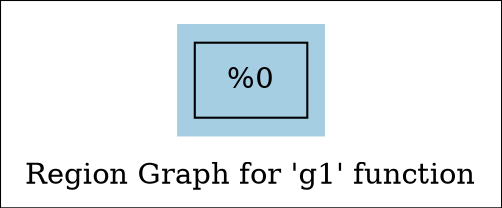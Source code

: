 digraph "Region Graph for 'g1' function" {
	label="Region Graph for 'g1' function";

	Node0x92db70 [shape=record,label="{%0}"];
	colorscheme = "paired12"
        subgraph cluster_0x931c40 {
          label = "";
          style = filled;
          color = 1
          Node0x92db70;
        }
}
